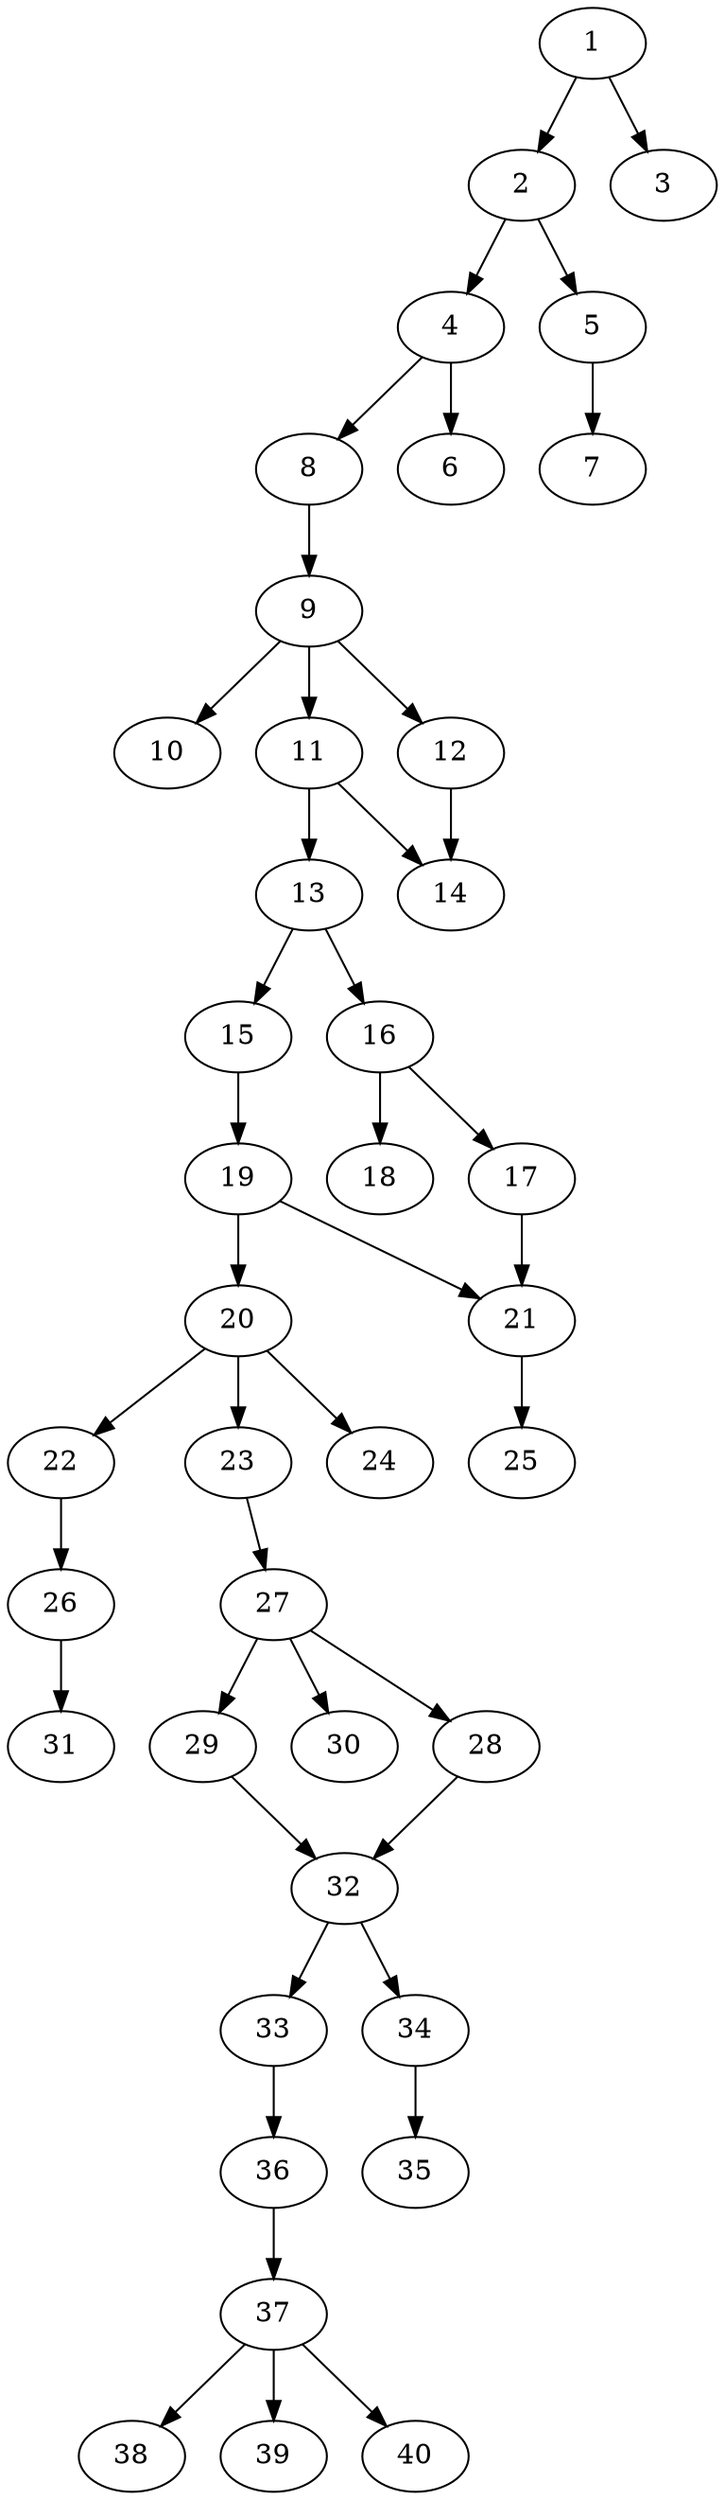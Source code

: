 // DAG automatically generated by daggen at Thu Oct  3 14:06:50 2019
// ./daggen --dot -n 40 --ccr 0.4 --fat 0.3 --regular 0.5 --density 0.5 --mindata 5242880 --maxdata 52428800 
digraph G {
  1 [size="102617600", alpha="0.00", expect_size="41047040"] 
  1 -> 2 [size ="41047040"]
  1 -> 3 [size ="41047040"]
  2 [size="44334080", alpha="0.07", expect_size="17733632"] 
  2 -> 4 [size ="17733632"]
  2 -> 5 [size ="17733632"]
  3 [size="110773760", alpha="0.18", expect_size="44309504"] 
  4 [size="15600640", alpha="0.17", expect_size="6240256"] 
  4 -> 6 [size ="6240256"]
  4 -> 8 [size ="6240256"]
  5 [size="96023040", alpha="0.04", expect_size="38409216"] 
  5 -> 7 [size ="38409216"]
  6 [size="120488960", alpha="0.05", expect_size="48195584"] 
  7 [size="63664640", alpha="0.13", expect_size="25465856"] 
  8 [size="22832640", alpha="0.13", expect_size="9133056"] 
  8 -> 9 [size ="9133056"]
  9 [size="67530240", alpha="0.14", expect_size="27012096"] 
  9 -> 10 [size ="27012096"]
  9 -> 11 [size ="27012096"]
  9 -> 12 [size ="27012096"]
  10 [size="110594560", alpha="0.14", expect_size="44237824"] 
  11 [size="71774720", alpha="0.12", expect_size="28709888"] 
  11 -> 13 [size ="28709888"]
  11 -> 14 [size ="28709888"]
  12 [size="74022400", alpha="0.13", expect_size="29608960"] 
  12 -> 14 [size ="29608960"]
  13 [size="114764800", alpha="0.13", expect_size="45905920"] 
  13 -> 15 [size ="45905920"]
  13 -> 16 [size ="45905920"]
  14 [size="103651840", alpha="0.05", expect_size="41460736"] 
  15 [size="84999680", alpha="0.17", expect_size="33999872"] 
  15 -> 19 [size ="33999872"]
  16 [size="106350080", alpha="0.04", expect_size="42540032"] 
  16 -> 17 [size ="42540032"]
  16 -> 18 [size ="42540032"]
  17 [size="16104960", alpha="0.19", expect_size="6441984"] 
  17 -> 21 [size ="6441984"]
  18 [size="92326400", alpha="0.18", expect_size="36930560"] 
  19 [size="50150400", alpha="0.16", expect_size="20060160"] 
  19 -> 20 [size ="20060160"]
  19 -> 21 [size ="20060160"]
  20 [size="14871040", alpha="0.18", expect_size="5948416"] 
  20 -> 22 [size ="5948416"]
  20 -> 23 [size ="5948416"]
  20 -> 24 [size ="5948416"]
  21 [size="99028480", alpha="0.15", expect_size="39611392"] 
  21 -> 25 [size ="39611392"]
  22 [size="49579520", alpha="0.18", expect_size="19831808"] 
  22 -> 26 [size ="19831808"]
  23 [size="125486080", alpha="0.17", expect_size="50194432"] 
  23 -> 27 [size ="50194432"]
  24 [size="86174720", alpha="0.17", expect_size="34469888"] 
  25 [size="113909760", alpha="0.10", expect_size="45563904"] 
  26 [size="93386240", alpha="0.02", expect_size="37354496"] 
  26 -> 31 [size ="37354496"]
  27 [size="116485120", alpha="0.03", expect_size="46594048"] 
  27 -> 28 [size ="46594048"]
  27 -> 29 [size ="46594048"]
  27 -> 30 [size ="46594048"]
  28 [size="112609280", alpha="0.05", expect_size="45043712"] 
  28 -> 32 [size ="45043712"]
  29 [size="103587840", alpha="0.16", expect_size="41435136"] 
  29 -> 32 [size ="41435136"]
  30 [size="77493760", alpha="0.04", expect_size="30997504"] 
  31 [size="64399360", alpha="0.02", expect_size="25759744"] 
  32 [size="35852800", alpha="0.10", expect_size="14341120"] 
  32 -> 33 [size ="14341120"]
  32 -> 34 [size ="14341120"]
  33 [size="23078400", alpha="0.16", expect_size="9231360"] 
  33 -> 36 [size ="9231360"]
  34 [size="123745280", alpha="0.16", expect_size="49498112"] 
  34 -> 35 [size ="49498112"]
  35 [size="104419840", alpha="0.09", expect_size="41767936"] 
  36 [size="48020480", alpha="0.18", expect_size="19208192"] 
  36 -> 37 [size ="19208192"]
  37 [size="61928960", alpha="0.07", expect_size="24771584"] 
  37 -> 38 [size ="24771584"]
  37 -> 39 [size ="24771584"]
  37 -> 40 [size ="24771584"]
  38 [size="78740480", alpha="0.10", expect_size="31496192"] 
  39 [size="108180480", alpha="0.19", expect_size="43272192"] 
  40 [size="86707200", alpha="0.08", expect_size="34682880"] 
}
